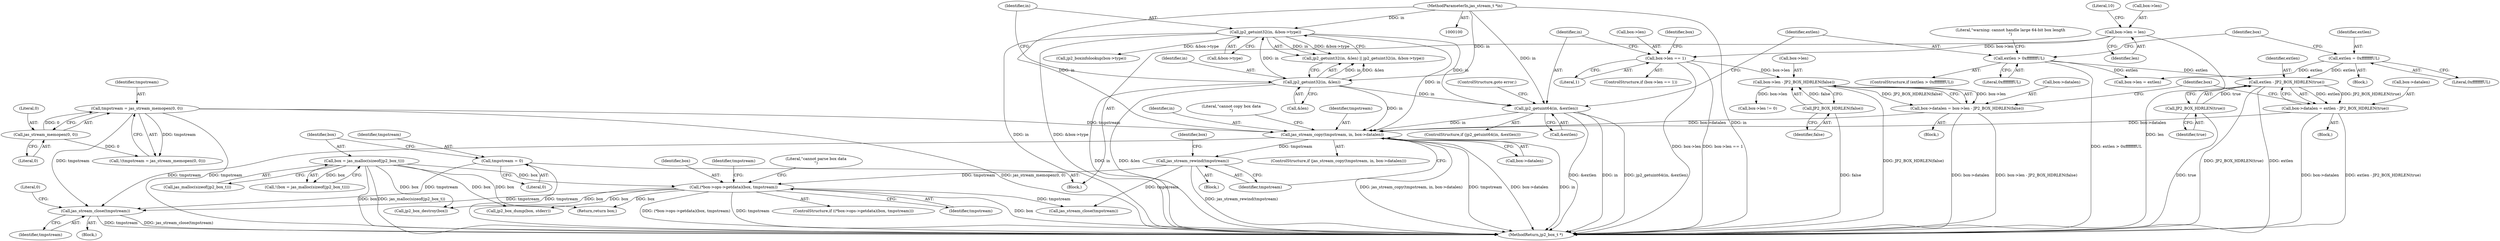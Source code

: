 digraph "0_jasper_e96fc4fdd525fa0ede28074a7e2b1caf94b58b0d_0@API" {
"1000325" [label="(Call,jas_stream_close(tmpstream))"];
"1000297" [label="(Call,(*box->ops->getdata)(box, tmpstream))"];
"1000117" [label="(Call,box = jas_malloc(sizeof(jp2_box_t)))"];
"1000279" [label="(Call,jas_stream_rewind(tmpstream))"];
"1000269" [label="(Call,jas_stream_copy(tmpstream, in, box->datalen))"];
"1000261" [label="(Call,tmpstream = jas_stream_memopen(0, 0))"];
"1000263" [label="(Call,jas_stream_memopen(0, 0))"];
"1000189" [label="(Call,jp2_getuint64(in, &extlen))"];
"1000138" [label="(Call,jp2_getuint32(in, &box->type))"];
"1000134" [label="(Call,jp2_getuint32(in, &len))"];
"1000101" [label="(MethodParameterIn,jas_stream_t *in)"];
"1000220" [label="(Call,box->datalen = box->len - JP2_BOX_HDRLEN(false))"];
"1000224" [label="(Call,box->len - JP2_BOX_HDRLEN(false))"];
"1000182" [label="(Call,box->len == 1)"];
"1000157" [label="(Call,box->len = len)"];
"1000228" [label="(Call,JP2_BOX_HDRLEN(false))"];
"1000210" [label="(Call,box->datalen = extlen - JP2_BOX_HDRLEN(true))"];
"1000214" [label="(Call,extlen - JP2_BOX_HDRLEN(true))"];
"1000202" [label="(Call,extlen = 0xffffffffUL)"];
"1000196" [label="(Call,extlen > 0xffffffffUL)"];
"1000216" [label="(Call,JP2_BOX_HDRLEN(true))"];
"1000112" [label="(Call,tmpstream = 0)"];
"1000311" [label="(Call,jp2_box_dump(box, stderr))"];
"1000186" [label="(Literal,1)"];
"1000183" [label="(Call,box->len)"];
"1000265" [label="(Literal,0)"];
"1000258" [label="(Block,)"];
"1000234" [label="(Identifier,box)"];
"1000163" [label="(Literal,10)"];
"1000271" [label="(Identifier,in)"];
"1000181" [label="(ControlStructure,if (box->len == 1))"];
"1000116" [label="(Call,!(box = jas_malloc(sizeof(jp2_box_t))))"];
"1000134" [label="(Call,jp2_getuint32(in, &len))"];
"1000190" [label="(Identifier,in)"];
"1000194" [label="(ControlStructure,goto error;)"];
"1000263" [label="(Call,jas_stream_memopen(0, 0))"];
"1000225" [label="(Call,box->len)"];
"1000188" [label="(ControlStructure,if (jp2_getuint64(in, &extlen)))"];
"1000112" [label="(Call,tmpstream = 0)"];
"1000158" [label="(Call,box->len)"];
"1000215" [label="(Identifier,extlen)"];
"1000207" [label="(Identifier,box)"];
"1000205" [label="(Call,box->len = extlen)"];
"1000279" [label="(Call,jas_stream_rewind(tmpstream))"];
"1000260" [label="(Call,!(tmpstream = jas_stream_memopen(0, 0)))"];
"1000202" [label="(Call,extlen = 0xffffffffUL)"];
"1000133" [label="(Call,jp2_getuint32(in, &len) || jp2_getuint32(in, &box->type))"];
"1000201" [label="(Literal,\"warning: cannot handle large 64-bit box length\n\")"];
"1000139" [label="(Identifier,in)"];
"1000219" [label="(Block,)"];
"1000283" [label="(Identifier,box)"];
"1000277" [label="(Literal,\"cannot copy box data\n\")"];
"1000326" [label="(Identifier,tmpstream)"];
"1000119" [label="(Call,jas_malloc(sizeof(jp2_box_t)))"];
"1000189" [label="(Call,jp2_getuint64(in, &extlen))"];
"1000222" [label="(Identifier,box)"];
"1000296" [label="(ControlStructure,if ((*box->ops->getdata)(box, tmpstream)))"];
"1000305" [label="(Identifier,tmpstream)"];
"1000269" [label="(Call,jas_stream_copy(tmpstream, in, box->datalen))"];
"1000261" [label="(Call,tmpstream = jas_stream_memopen(0, 0))"];
"1000297" [label="(Call,(*box->ops->getdata)(box, tmpstream))"];
"1000138" [label="(Call,jp2_getuint32(in, &box->type))"];
"1000196" [label="(Call,extlen > 0xffffffffUL)"];
"1000229" [label="(Identifier,false)"];
"1000157" [label="(Call,box->len = len)"];
"1000211" [label="(Call,box->datalen)"];
"1000262" [label="(Identifier,tmpstream)"];
"1000210" [label="(Call,box->datalen = extlen - JP2_BOX_HDRLEN(true))"];
"1000182" [label="(Call,box->len == 1)"];
"1000187" [label="(Block,)"];
"1000270" [label="(Identifier,tmpstream)"];
"1000113" [label="(Identifier,tmpstream)"];
"1000302" [label="(Literal,\"cannot parse box data\n\")"];
"1000140" [label="(Call,&box->type)"];
"1000232" [label="(Call,box->len != 0)"];
"1000161" [label="(Identifier,len)"];
"1000221" [label="(Call,box->datalen)"];
"1000199" [label="(Block,)"];
"1000204" [label="(Literal,0xffffffffUL)"];
"1000136" [label="(Call,&len)"];
"1000214" [label="(Call,extlen - JP2_BOX_HDRLEN(true))"];
"1000195" [label="(ControlStructure,if (extlen > 0xffffffffUL))"];
"1000314" [label="(Return,return box;)"];
"1000324" [label="(Block,)"];
"1000298" [label="(Identifier,box)"];
"1000191" [label="(Call,&extlen)"];
"1000101" [label="(MethodParameterIn,jas_stream_t *in)"];
"1000272" [label="(Call,box->datalen)"];
"1000280" [label="(Identifier,tmpstream)"];
"1000264" [label="(Literal,0)"];
"1000216" [label="(Call,JP2_BOX_HDRLEN(true))"];
"1000118" [label="(Identifier,box)"];
"1000228" [label="(Call,JP2_BOX_HDRLEN(false))"];
"1000268" [label="(ControlStructure,if (jas_stream_copy(tmpstream, in, box->datalen)))"];
"1000203" [label="(Identifier,extlen)"];
"1000224" [label="(Call,box->len - JP2_BOX_HDRLEN(false))"];
"1000329" [label="(MethodReturn,jp2_box_t *)"];
"1000304" [label="(Call,jas_stream_close(tmpstream))"];
"1000320" [label="(Call,jp2_box_destroy(box))"];
"1000197" [label="(Identifier,extlen)"];
"1000114" [label="(Literal,0)"];
"1000299" [label="(Identifier,tmpstream)"];
"1000325" [label="(Call,jas_stream_close(tmpstream))"];
"1000148" [label="(Call,jp2_boxinfolookup(box->type))"];
"1000198" [label="(Literal,0xffffffffUL)"];
"1000117" [label="(Call,box = jas_malloc(sizeof(jp2_box_t)))"];
"1000135" [label="(Identifier,in)"];
"1000220" [label="(Call,box->datalen = box->len - JP2_BOX_HDRLEN(false))"];
"1000328" [label="(Literal,0)"];
"1000102" [label="(Block,)"];
"1000217" [label="(Identifier,true)"];
"1000325" -> "1000324"  [label="AST: "];
"1000325" -> "1000326"  [label="CFG: "];
"1000326" -> "1000325"  [label="AST: "];
"1000328" -> "1000325"  [label="CFG: "];
"1000325" -> "1000329"  [label="DDG: tmpstream"];
"1000325" -> "1000329"  [label="DDG: jas_stream_close(tmpstream)"];
"1000297" -> "1000325"  [label="DDG: tmpstream"];
"1000261" -> "1000325"  [label="DDG: tmpstream"];
"1000112" -> "1000325"  [label="DDG: tmpstream"];
"1000269" -> "1000325"  [label="DDG: tmpstream"];
"1000297" -> "1000296"  [label="AST: "];
"1000297" -> "1000299"  [label="CFG: "];
"1000298" -> "1000297"  [label="AST: "];
"1000299" -> "1000297"  [label="AST: "];
"1000302" -> "1000297"  [label="CFG: "];
"1000305" -> "1000297"  [label="CFG: "];
"1000297" -> "1000329"  [label="DDG: tmpstream"];
"1000297" -> "1000329"  [label="DDG: box"];
"1000297" -> "1000329"  [label="DDG: (*box->ops->getdata)(box, tmpstream)"];
"1000117" -> "1000297"  [label="DDG: box"];
"1000279" -> "1000297"  [label="DDG: tmpstream"];
"1000297" -> "1000304"  [label="DDG: tmpstream"];
"1000297" -> "1000311"  [label="DDG: box"];
"1000297" -> "1000314"  [label="DDG: box"];
"1000297" -> "1000320"  [label="DDG: box"];
"1000117" -> "1000116"  [label="AST: "];
"1000117" -> "1000119"  [label="CFG: "];
"1000118" -> "1000117"  [label="AST: "];
"1000119" -> "1000117"  [label="AST: "];
"1000116" -> "1000117"  [label="CFG: "];
"1000117" -> "1000329"  [label="DDG: box"];
"1000117" -> "1000329"  [label="DDG: jas_malloc(sizeof(jp2_box_t))"];
"1000117" -> "1000116"  [label="DDG: box"];
"1000117" -> "1000311"  [label="DDG: box"];
"1000117" -> "1000314"  [label="DDG: box"];
"1000117" -> "1000320"  [label="DDG: box"];
"1000279" -> "1000258"  [label="AST: "];
"1000279" -> "1000280"  [label="CFG: "];
"1000280" -> "1000279"  [label="AST: "];
"1000283" -> "1000279"  [label="CFG: "];
"1000279" -> "1000329"  [label="DDG: jas_stream_rewind(tmpstream)"];
"1000269" -> "1000279"  [label="DDG: tmpstream"];
"1000279" -> "1000304"  [label="DDG: tmpstream"];
"1000269" -> "1000268"  [label="AST: "];
"1000269" -> "1000272"  [label="CFG: "];
"1000270" -> "1000269"  [label="AST: "];
"1000271" -> "1000269"  [label="AST: "];
"1000272" -> "1000269"  [label="AST: "];
"1000277" -> "1000269"  [label="CFG: "];
"1000280" -> "1000269"  [label="CFG: "];
"1000269" -> "1000329"  [label="DDG: jas_stream_copy(tmpstream, in, box->datalen)"];
"1000269" -> "1000329"  [label="DDG: tmpstream"];
"1000269" -> "1000329"  [label="DDG: box->datalen"];
"1000269" -> "1000329"  [label="DDG: in"];
"1000261" -> "1000269"  [label="DDG: tmpstream"];
"1000189" -> "1000269"  [label="DDG: in"];
"1000138" -> "1000269"  [label="DDG: in"];
"1000134" -> "1000269"  [label="DDG: in"];
"1000101" -> "1000269"  [label="DDG: in"];
"1000220" -> "1000269"  [label="DDG: box->datalen"];
"1000210" -> "1000269"  [label="DDG: box->datalen"];
"1000261" -> "1000260"  [label="AST: "];
"1000261" -> "1000263"  [label="CFG: "];
"1000262" -> "1000261"  [label="AST: "];
"1000263" -> "1000261"  [label="AST: "];
"1000260" -> "1000261"  [label="CFG: "];
"1000261" -> "1000329"  [label="DDG: jas_stream_memopen(0, 0)"];
"1000261" -> "1000329"  [label="DDG: tmpstream"];
"1000261" -> "1000260"  [label="DDG: tmpstream"];
"1000263" -> "1000261"  [label="DDG: 0"];
"1000263" -> "1000265"  [label="CFG: "];
"1000264" -> "1000263"  [label="AST: "];
"1000265" -> "1000263"  [label="AST: "];
"1000263" -> "1000260"  [label="DDG: 0"];
"1000189" -> "1000188"  [label="AST: "];
"1000189" -> "1000191"  [label="CFG: "];
"1000190" -> "1000189"  [label="AST: "];
"1000191" -> "1000189"  [label="AST: "];
"1000194" -> "1000189"  [label="CFG: "];
"1000197" -> "1000189"  [label="CFG: "];
"1000189" -> "1000329"  [label="DDG: in"];
"1000189" -> "1000329"  [label="DDG: jp2_getuint64(in, &extlen)"];
"1000189" -> "1000329"  [label="DDG: &extlen"];
"1000138" -> "1000189"  [label="DDG: in"];
"1000134" -> "1000189"  [label="DDG: in"];
"1000101" -> "1000189"  [label="DDG: in"];
"1000138" -> "1000133"  [label="AST: "];
"1000138" -> "1000140"  [label="CFG: "];
"1000139" -> "1000138"  [label="AST: "];
"1000140" -> "1000138"  [label="AST: "];
"1000133" -> "1000138"  [label="CFG: "];
"1000138" -> "1000329"  [label="DDG: in"];
"1000138" -> "1000329"  [label="DDG: &box->type"];
"1000138" -> "1000133"  [label="DDG: in"];
"1000138" -> "1000133"  [label="DDG: &box->type"];
"1000134" -> "1000138"  [label="DDG: in"];
"1000101" -> "1000138"  [label="DDG: in"];
"1000138" -> "1000148"  [label="DDG: &box->type"];
"1000134" -> "1000133"  [label="AST: "];
"1000134" -> "1000136"  [label="CFG: "];
"1000135" -> "1000134"  [label="AST: "];
"1000136" -> "1000134"  [label="AST: "];
"1000139" -> "1000134"  [label="CFG: "];
"1000133" -> "1000134"  [label="CFG: "];
"1000134" -> "1000329"  [label="DDG: in"];
"1000134" -> "1000329"  [label="DDG: &len"];
"1000134" -> "1000133"  [label="DDG: in"];
"1000134" -> "1000133"  [label="DDG: &len"];
"1000101" -> "1000134"  [label="DDG: in"];
"1000101" -> "1000100"  [label="AST: "];
"1000101" -> "1000329"  [label="DDG: in"];
"1000220" -> "1000219"  [label="AST: "];
"1000220" -> "1000224"  [label="CFG: "];
"1000221" -> "1000220"  [label="AST: "];
"1000224" -> "1000220"  [label="AST: "];
"1000234" -> "1000220"  [label="CFG: "];
"1000220" -> "1000329"  [label="DDG: box->datalen"];
"1000220" -> "1000329"  [label="DDG: box->len - JP2_BOX_HDRLEN(false)"];
"1000224" -> "1000220"  [label="DDG: box->len"];
"1000224" -> "1000220"  [label="DDG: JP2_BOX_HDRLEN(false)"];
"1000224" -> "1000228"  [label="CFG: "];
"1000225" -> "1000224"  [label="AST: "];
"1000228" -> "1000224"  [label="AST: "];
"1000224" -> "1000329"  [label="DDG: JP2_BOX_HDRLEN(false)"];
"1000182" -> "1000224"  [label="DDG: box->len"];
"1000228" -> "1000224"  [label="DDG: false"];
"1000224" -> "1000232"  [label="DDG: box->len"];
"1000182" -> "1000181"  [label="AST: "];
"1000182" -> "1000186"  [label="CFG: "];
"1000183" -> "1000182"  [label="AST: "];
"1000186" -> "1000182"  [label="AST: "];
"1000190" -> "1000182"  [label="CFG: "];
"1000222" -> "1000182"  [label="CFG: "];
"1000182" -> "1000329"  [label="DDG: box->len == 1"];
"1000182" -> "1000329"  [label="DDG: box->len"];
"1000157" -> "1000182"  [label="DDG: box->len"];
"1000157" -> "1000102"  [label="AST: "];
"1000157" -> "1000161"  [label="CFG: "];
"1000158" -> "1000157"  [label="AST: "];
"1000161" -> "1000157"  [label="AST: "];
"1000163" -> "1000157"  [label="CFG: "];
"1000157" -> "1000329"  [label="DDG: len"];
"1000228" -> "1000229"  [label="CFG: "];
"1000229" -> "1000228"  [label="AST: "];
"1000228" -> "1000329"  [label="DDG: false"];
"1000210" -> "1000187"  [label="AST: "];
"1000210" -> "1000214"  [label="CFG: "];
"1000211" -> "1000210"  [label="AST: "];
"1000214" -> "1000210"  [label="AST: "];
"1000234" -> "1000210"  [label="CFG: "];
"1000210" -> "1000329"  [label="DDG: extlen - JP2_BOX_HDRLEN(true)"];
"1000210" -> "1000329"  [label="DDG: box->datalen"];
"1000214" -> "1000210"  [label="DDG: extlen"];
"1000214" -> "1000210"  [label="DDG: JP2_BOX_HDRLEN(true)"];
"1000214" -> "1000216"  [label="CFG: "];
"1000215" -> "1000214"  [label="AST: "];
"1000216" -> "1000214"  [label="AST: "];
"1000214" -> "1000329"  [label="DDG: JP2_BOX_HDRLEN(true)"];
"1000214" -> "1000329"  [label="DDG: extlen"];
"1000202" -> "1000214"  [label="DDG: extlen"];
"1000196" -> "1000214"  [label="DDG: extlen"];
"1000216" -> "1000214"  [label="DDG: true"];
"1000202" -> "1000199"  [label="AST: "];
"1000202" -> "1000204"  [label="CFG: "];
"1000203" -> "1000202"  [label="AST: "];
"1000204" -> "1000202"  [label="AST: "];
"1000207" -> "1000202"  [label="CFG: "];
"1000202" -> "1000205"  [label="DDG: extlen"];
"1000196" -> "1000195"  [label="AST: "];
"1000196" -> "1000198"  [label="CFG: "];
"1000197" -> "1000196"  [label="AST: "];
"1000198" -> "1000196"  [label="AST: "];
"1000201" -> "1000196"  [label="CFG: "];
"1000207" -> "1000196"  [label="CFG: "];
"1000196" -> "1000329"  [label="DDG: extlen > 0xffffffffUL"];
"1000196" -> "1000205"  [label="DDG: extlen"];
"1000216" -> "1000217"  [label="CFG: "];
"1000217" -> "1000216"  [label="AST: "];
"1000216" -> "1000329"  [label="DDG: true"];
"1000112" -> "1000102"  [label="AST: "];
"1000112" -> "1000114"  [label="CFG: "];
"1000113" -> "1000112"  [label="AST: "];
"1000114" -> "1000112"  [label="AST: "];
"1000118" -> "1000112"  [label="CFG: "];
"1000112" -> "1000329"  [label="DDG: tmpstream"];
}

